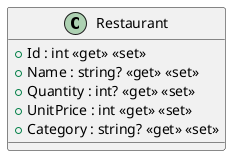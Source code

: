 @startuml
class Restaurant {
    + Id : int <<get>> <<set>>
    + Name : string? <<get>> <<set>>
    + Quantity : int? <<get>> <<set>>
    + UnitPrice : int <<get>> <<set>>
    + Category : string? <<get>> <<set>>
}
@enduml
